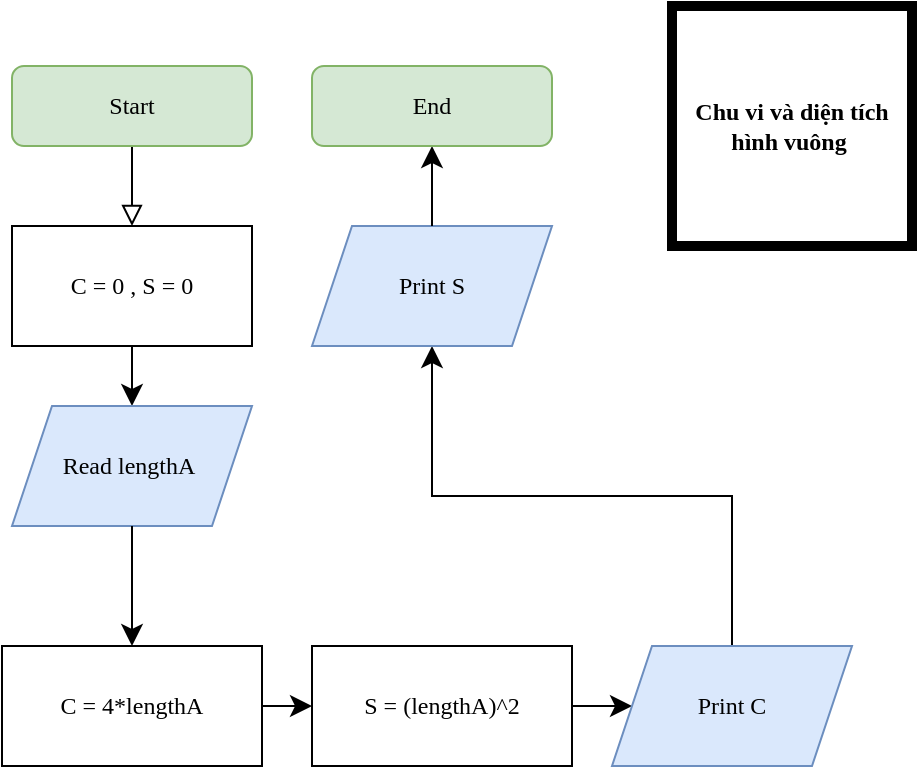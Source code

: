 <mxfile version="24.7.16" pages="4">
  <diagram id="C5RBs43oDa-KdzZeNtuy" name="Hình vuông">
    <mxGraphModel dx="1145" dy="683" grid="1" gridSize="10" guides="1" tooltips="1" connect="1" arrows="1" fold="1" page="1" pageScale="1" pageWidth="827" pageHeight="1169" math="0" shadow="0">
      <root>
        <mxCell id="WIyWlLk6GJQsqaUBKTNV-0" />
        <mxCell id="WIyWlLk6GJQsqaUBKTNV-1" parent="WIyWlLk6GJQsqaUBKTNV-0" />
        <mxCell id="WIyWlLk6GJQsqaUBKTNV-2" value="" style="rounded=0;html=1;jettySize=auto;orthogonalLoop=1;fontSize=11;endArrow=block;endFill=0;endSize=8;strokeWidth=1;shadow=0;labelBackgroundColor=none;edgeStyle=orthogonalEdgeStyle;entryX=0.5;entryY=0;entryDx=0;entryDy=0;exitX=0.5;exitY=1;exitDx=0;exitDy=0;fontFamily=Times New Roman;" parent="WIyWlLk6GJQsqaUBKTNV-1" source="WIyWlLk6GJQsqaUBKTNV-3" edge="1">
          <mxGeometry relative="1" as="geometry">
            <mxPoint x="220" y="180" as="targetPoint" />
            <Array as="points">
              <mxPoint x="220" y="150" />
            </Array>
          </mxGeometry>
        </mxCell>
        <mxCell id="WIyWlLk6GJQsqaUBKTNV-3" value="Start" style="rounded=1;whiteSpace=wrap;html=1;fontSize=12;glass=0;strokeWidth=1;shadow=0;fillColor=#d5e8d4;strokeColor=#82b366;fontFamily=Times New Roman;" parent="WIyWlLk6GJQsqaUBKTNV-1" vertex="1">
          <mxGeometry x="160" y="100" width="120" height="40" as="geometry" />
        </mxCell>
        <mxCell id="S9ej8WcALHhM4anQJPEo-4" value="" style="edgeStyle=none;curved=1;rounded=0;orthogonalLoop=1;jettySize=auto;html=1;fontSize=12;startSize=8;endSize=8;exitX=0.5;exitY=1;exitDx=0;exitDy=0;fontFamily=Times New Roman;" parent="WIyWlLk6GJQsqaUBKTNV-1" edge="1">
          <mxGeometry relative="1" as="geometry">
            <mxPoint x="220" y="240" as="sourcePoint" />
            <mxPoint x="220" y="270" as="targetPoint" />
          </mxGeometry>
        </mxCell>
        <mxCell id="S9ej8WcALHhM4anQJPEo-16" value="Read lengthA&amp;nbsp;" style="shape=parallelogram;perimeter=parallelogramPerimeter;whiteSpace=wrap;html=1;fixedSize=1;fillColor=#dae8fc;strokeColor=#6c8ebf;fontFamily=Times New Roman;" parent="WIyWlLk6GJQsqaUBKTNV-1" vertex="1">
          <mxGeometry x="160" y="270" width="120" height="60" as="geometry" />
        </mxCell>
        <mxCell id="S9ej8WcALHhM4anQJPEo-17" value="C = 0 , S = 0" style="rounded=0;whiteSpace=wrap;html=1;fontFamily=Times New Roman;" parent="WIyWlLk6GJQsqaUBKTNV-1" vertex="1">
          <mxGeometry x="160" y="180" width="120" height="60" as="geometry" />
        </mxCell>
        <mxCell id="S9ej8WcALHhM4anQJPEo-30" value="" style="edgeStyle=orthogonalEdgeStyle;rounded=0;orthogonalLoop=1;jettySize=auto;html=1;fontSize=12;startSize=8;endSize=8;exitX=0.5;exitY=0;exitDx=0;exitDy=0;entryX=0.5;entryY=1;entryDx=0;entryDy=0;fontFamily=Times New Roman;" parent="WIyWlLk6GJQsqaUBKTNV-1" source="S9ej8WcALHhM4anQJPEo-31" target="S9ej8WcALHhM4anQJPEo-29" edge="1">
          <mxGeometry relative="1" as="geometry">
            <mxPoint x="440" y="300" as="sourcePoint" />
            <mxPoint x="510" y="300" as="targetPoint" />
          </mxGeometry>
        </mxCell>
        <mxCell id="S9ej8WcALHhM4anQJPEo-19" value="C = 4*lengthA" style="whiteSpace=wrap;html=1;fontFamily=Times New Roman;" parent="WIyWlLk6GJQsqaUBKTNV-1" vertex="1">
          <mxGeometry x="155" y="390" width="130" height="60" as="geometry" />
        </mxCell>
        <mxCell id="S9ej8WcALHhM4anQJPEo-32" value="" style="edgeStyle=none;curved=1;rounded=0;orthogonalLoop=1;jettySize=auto;html=1;fontSize=12;startSize=8;endSize=8;fontFamily=Times New Roman;" parent="WIyWlLk6GJQsqaUBKTNV-1" source="S9ej8WcALHhM4anQJPEo-24" target="S9ej8WcALHhM4anQJPEo-31" edge="1">
          <mxGeometry relative="1" as="geometry" />
        </mxCell>
        <mxCell id="S9ej8WcALHhM4anQJPEo-24" value="S = (lengthA)^2" style="whiteSpace=wrap;html=1;fontFamily=Times New Roman;" parent="WIyWlLk6GJQsqaUBKTNV-1" vertex="1">
          <mxGeometry x="310" y="390" width="130" height="60" as="geometry" />
        </mxCell>
        <mxCell id="S9ej8WcALHhM4anQJPEo-28" value="" style="edgeStyle=elbowEdgeStyle;elbow=vertical;endArrow=classic;html=1;curved=0;rounded=0;endSize=8;startSize=8;fontSize=12;exitX=1;exitY=0.5;exitDx=0;exitDy=0;entryX=0;entryY=0.5;entryDx=0;entryDy=0;fontFamily=Times New Roman;" parent="WIyWlLk6GJQsqaUBKTNV-1" source="S9ej8WcALHhM4anQJPEo-19" target="S9ej8WcALHhM4anQJPEo-24" edge="1">
          <mxGeometry width="50" height="50" relative="1" as="geometry">
            <mxPoint x="400" y="330" as="sourcePoint" />
            <mxPoint x="490" y="400" as="targetPoint" />
            <Array as="points" />
          </mxGeometry>
        </mxCell>
        <mxCell id="S9ej8WcALHhM4anQJPEo-29" value="Print S" style="shape=parallelogram;perimeter=parallelogramPerimeter;whiteSpace=wrap;html=1;fixedSize=1;fillColor=#dae8fc;strokeColor=#6c8ebf;fontFamily=Times New Roman;" parent="WIyWlLk6GJQsqaUBKTNV-1" vertex="1">
          <mxGeometry x="310" y="180" width="120" height="60" as="geometry" />
        </mxCell>
        <mxCell id="S9ej8WcALHhM4anQJPEo-31" value="Print C" style="shape=parallelogram;perimeter=parallelogramPerimeter;whiteSpace=wrap;html=1;fixedSize=1;fillColor=#dae8fc;strokeColor=#6c8ebf;fontFamily=Times New Roman;" parent="WIyWlLk6GJQsqaUBKTNV-1" vertex="1">
          <mxGeometry x="460" y="390" width="120" height="60" as="geometry" />
        </mxCell>
        <mxCell id="S9ej8WcALHhM4anQJPEo-37" value="" style="edgeStyle=elbowEdgeStyle;elbow=vertical;endArrow=classic;html=1;curved=0;rounded=0;endSize=8;startSize=8;fontSize=12;exitX=0.5;exitY=0;exitDx=0;exitDy=0;entryX=0.5;entryY=1;entryDx=0;entryDy=0;fontFamily=Times New Roman;" parent="WIyWlLk6GJQsqaUBKTNV-1" source="S9ej8WcALHhM4anQJPEo-29" target="S9ej8WcALHhM4anQJPEo-38" edge="1">
          <mxGeometry width="50" height="50" relative="1" as="geometry">
            <mxPoint x="530" y="180" as="sourcePoint" />
            <mxPoint x="650" y="240" as="targetPoint" />
            <Array as="points">
              <mxPoint x="370" y="160" />
              <mxPoint x="670" y="300" />
              <mxPoint x="590" y="240" />
            </Array>
          </mxGeometry>
        </mxCell>
        <mxCell id="S9ej8WcALHhM4anQJPEo-38" value="End" style="rounded=1;whiteSpace=wrap;html=1;fillColor=#d5e8d4;strokeColor=#82b366;fontFamily=Times New Roman;" parent="WIyWlLk6GJQsqaUBKTNV-1" vertex="1">
          <mxGeometry x="310" y="100" width="120" height="40" as="geometry" />
        </mxCell>
        <mxCell id="TjszYa6oZ-P5RtDN8iKi-1" style="edgeStyle=none;curved=1;rounded=0;orthogonalLoop=1;jettySize=auto;html=1;entryX=0.5;entryY=0;entryDx=0;entryDy=0;fontSize=12;startSize=8;endSize=8;fontFamily=Times New Roman;" parent="WIyWlLk6GJQsqaUBKTNV-1" source="S9ej8WcALHhM4anQJPEo-16" target="S9ej8WcALHhM4anQJPEo-19" edge="1">
          <mxGeometry relative="1" as="geometry" />
        </mxCell>
        <mxCell id="JdCYW7acxxyi1XhRC3Rl-0" value="&lt;b&gt;Chu vi và diện tích hình vuông&amp;nbsp;&lt;/b&gt;" style="whiteSpace=wrap;html=1;aspect=fixed;glass=0;strokeWidth=5;fontFamily=Times New Roman;" parent="WIyWlLk6GJQsqaUBKTNV-1" vertex="1">
          <mxGeometry x="490" y="70" width="120" height="120" as="geometry" />
        </mxCell>
      </root>
    </mxGraphModel>
  </diagram>
  <diagram id="CkmeXGhJDjPfsTVK4UaU" name="Hình chữ nhật ">
    <mxGraphModel dx="1394" dy="984" grid="1" gridSize="10" guides="1" tooltips="1" connect="1" arrows="1" fold="1" page="0" pageScale="1" pageWidth="827" pageHeight="1169" math="0" shadow="0">
      <root>
        <mxCell id="0" />
        <mxCell id="1" parent="0" />
        <mxCell id="PtQ8tpznf6EeEg1_2NL6-1" value="" style="rounded=0;html=1;jettySize=auto;orthogonalLoop=1;fontSize=11;endArrow=block;endFill=0;endSize=8;strokeWidth=1;shadow=0;labelBackgroundColor=none;edgeStyle=orthogonalEdgeStyle;entryX=0.5;entryY=0;entryDx=0;entryDy=0;exitX=0.5;exitY=1;exitDx=0;exitDy=0;fontFamily=Times New Roman;" edge="1" parent="1" source="PtQ8tpznf6EeEg1_2NL6-2">
          <mxGeometry relative="1" as="geometry">
            <mxPoint x="40" y="180" as="targetPoint" />
            <Array as="points">
              <mxPoint x="40" y="150" />
            </Array>
          </mxGeometry>
        </mxCell>
        <mxCell id="PtQ8tpznf6EeEg1_2NL6-2" value="Start" style="rounded=1;whiteSpace=wrap;html=1;fontSize=12;glass=0;strokeWidth=1;shadow=0;fillColor=#d5e8d4;strokeColor=#82b366;fontFamily=Times New Roman;" vertex="1" parent="1">
          <mxGeometry x="-20" y="100" width="120" height="40" as="geometry" />
        </mxCell>
        <mxCell id="PtQ8tpznf6EeEg1_2NL6-3" value="" style="edgeStyle=none;curved=1;rounded=0;orthogonalLoop=1;jettySize=auto;html=1;fontSize=12;startSize=8;endSize=8;exitX=0.5;exitY=1;exitDx=0;exitDy=0;fontFamily=Times New Roman;" edge="1" parent="1">
          <mxGeometry relative="1" as="geometry">
            <mxPoint x="40" y="240" as="sourcePoint" />
            <mxPoint x="40" y="270" as="targetPoint" />
          </mxGeometry>
        </mxCell>
        <mxCell id="PtQ8tpznf6EeEg1_2NL6-4" value="Read lengthA,length B" style="shape=parallelogram;perimeter=parallelogramPerimeter;whiteSpace=wrap;html=1;fixedSize=1;fillColor=#dae8fc;strokeColor=#6c8ebf;fontFamily=Times New Roman;" vertex="1" parent="1">
          <mxGeometry x="-80" y="270" width="240" height="60" as="geometry" />
        </mxCell>
        <mxCell id="PtQ8tpznf6EeEg1_2NL6-5" value="C = 0 , S = 0" style="rounded=0;whiteSpace=wrap;html=1;fontFamily=Times New Roman;" vertex="1" parent="1">
          <mxGeometry x="-20" y="180" width="120" height="60" as="geometry" />
        </mxCell>
        <mxCell id="PtQ8tpznf6EeEg1_2NL6-6" value="" style="edgeStyle=none;curved=1;rounded=0;orthogonalLoop=1;jettySize=auto;html=1;fontSize=12;startSize=8;endSize=8;exitX=1;exitY=0.5;exitDx=0;exitDy=0;entryX=0;entryY=0.5;entryDx=0;entryDy=0;fontFamily=Times New Roman;" edge="1" parent="1" source="PtQ8tpznf6EeEg1_2NL6-12" target="PtQ8tpznf6EeEg1_2NL6-11">
          <mxGeometry relative="1" as="geometry">
            <mxPoint x="420" y="300" as="sourcePoint" />
            <mxPoint x="490" y="300" as="targetPoint" />
          </mxGeometry>
        </mxCell>
        <mxCell id="PtQ8tpznf6EeEg1_2NL6-7" value="C = (lengthA + lengthB)*2" style="whiteSpace=wrap;html=1;fontFamily=Times New Roman;" vertex="1" parent="1">
          <mxGeometry x="170" y="100" width="210" height="60" as="geometry" />
        </mxCell>
        <mxCell id="PtQ8tpznf6EeEg1_2NL6-8" value="" style="edgeStyle=none;curved=1;rounded=0;orthogonalLoop=1;jettySize=auto;html=1;fontSize=12;startSize=8;endSize=8;exitX=0.182;exitY=0.943;exitDx=0;exitDy=0;exitPerimeter=0;fontFamily=Times New Roman;" edge="1" parent="1" source="PtQ8tpznf6EeEg1_2NL6-9" target="PtQ8tpznf6EeEg1_2NL6-12">
          <mxGeometry relative="1" as="geometry">
            <mxPoint x="280" y="270" as="sourcePoint" />
          </mxGeometry>
        </mxCell>
        <mxCell id="PtQ8tpznf6EeEg1_2NL6-9" value="S = lengthA * lengthB" style="whiteSpace=wrap;html=1;fontFamily=Times New Roman;" vertex="1" parent="1">
          <mxGeometry x="240" y="210" width="200" height="60" as="geometry" />
        </mxCell>
        <mxCell id="PtQ8tpznf6EeEg1_2NL6-10" value="" style="edgeStyle=elbowEdgeStyle;elbow=vertical;endArrow=classic;html=1;curved=0;rounded=0;endSize=8;startSize=8;fontSize=12;entryX=0.5;entryY=0;entryDx=0;entryDy=0;exitX=0.813;exitY=1.011;exitDx=0;exitDy=0;exitPerimeter=0;fontFamily=Times New Roman;" edge="1" parent="1" source="PtQ8tpznf6EeEg1_2NL6-7" target="PtQ8tpznf6EeEg1_2NL6-9">
          <mxGeometry width="50" height="50" relative="1" as="geometry">
            <mxPoint x="305" y="160" as="sourcePoint" />
            <mxPoint x="450" y="400" as="targetPoint" />
            <Array as="points" />
          </mxGeometry>
        </mxCell>
        <mxCell id="PtQ8tpznf6EeEg1_2NL6-11" value="Print S" style="shape=parallelogram;perimeter=parallelogramPerimeter;whiteSpace=wrap;html=1;fixedSize=1;fillColor=#dae8fc;strokeColor=#6c8ebf;fontFamily=Times New Roman;" vertex="1" parent="1">
          <mxGeometry x="360" y="310" width="120" height="60" as="geometry" />
        </mxCell>
        <mxCell id="PtQ8tpznf6EeEg1_2NL6-12" value="Print C" style="shape=parallelogram;perimeter=parallelogramPerimeter;whiteSpace=wrap;html=1;fixedSize=1;fillColor=#dae8fc;strokeColor=#6c8ebf;fontFamily=Times New Roman;" vertex="1" parent="1">
          <mxGeometry x="215" y="310" width="120" height="60" as="geometry" />
        </mxCell>
        <mxCell id="PtQ8tpznf6EeEg1_2NL6-13" value="" style="edgeStyle=elbowEdgeStyle;elbow=vertical;endArrow=classic;html=1;curved=0;rounded=0;endSize=8;startSize=8;fontSize=12;entryX=0.5;entryY=1;entryDx=0;entryDy=0;exitX=1;exitY=0.5;exitDx=0;exitDy=0;fontFamily=Times New Roman;" edge="1" parent="1" source="PtQ8tpznf6EeEg1_2NL6-11" target="PtQ8tpznf6EeEg1_2NL6-14">
          <mxGeometry width="50" height="50" relative="1" as="geometry">
            <mxPoint x="420" y="310" as="sourcePoint" />
            <mxPoint x="630" y="240" as="targetPoint" />
            <Array as="points">
              <mxPoint x="510" y="340" />
              <mxPoint x="650" y="400" />
              <mxPoint x="650" y="300" />
              <mxPoint x="570" y="240" />
            </Array>
          </mxGeometry>
        </mxCell>
        <mxCell id="PtQ8tpznf6EeEg1_2NL6-14" value="End" style="rounded=1;whiteSpace=wrap;html=1;fillColor=#d5e8d4;strokeColor=#82b366;fontFamily=Times New Roman;" vertex="1" parent="1">
          <mxGeometry x="480" y="230" width="120" height="40" as="geometry" />
        </mxCell>
        <mxCell id="PtQ8tpznf6EeEg1_2NL6-15" style="edgeStyle=orthogonalEdgeStyle;rounded=0;orthogonalLoop=1;jettySize=auto;html=1;fontSize=12;startSize=8;endSize=8;entryX=0.143;entryY=0.98;entryDx=0;entryDy=0;entryPerimeter=0;fontFamily=Times New Roman;" edge="1" parent="1" source="PtQ8tpznf6EeEg1_2NL6-4" target="PtQ8tpznf6EeEg1_2NL6-7">
          <mxGeometry relative="1" as="geometry">
            <mxPoint x="130" y="300" as="sourcePoint" />
            <mxPoint x="220" y="160" as="targetPoint" />
            <Array as="points">
              <mxPoint x="200" y="300" />
            </Array>
          </mxGeometry>
        </mxCell>
        <mxCell id="XzOuNDTHLpV3hvF-IXS2-1" value="&lt;span style=&quot;background-color: rgb(251, 251, 251);&quot;&gt;&lt;b&gt;Chu vi và diện tích hình chữ nhật&amp;nbsp;&lt;/b&gt;&lt;/span&gt;" style="rounded=0;whiteSpace=wrap;html=1;strokeWidth=5;fontFamily=Times New Roman;" vertex="1" parent="1">
          <mxGeometry x="90" y="-30" width="250" height="90" as="geometry" />
        </mxCell>
      </root>
    </mxGraphModel>
  </diagram>
  <diagram id="I1GUKeVkLxmEh_YR0p9K" name="Hình tròn">
    <mxGraphModel dx="1270" dy="511" grid="1" gridSize="10" guides="1" tooltips="1" connect="1" arrows="1" fold="1" page="0" pageScale="1" pageWidth="827" pageHeight="1169" math="0" shadow="0">
      <root>
        <mxCell id="0" />
        <mxCell id="1" parent="0" />
        <mxCell id="YYOsLIBthQzeCjE6ZgT5-1" value="" style="rounded=0;html=1;jettySize=auto;orthogonalLoop=1;fontSize=11;endArrow=block;endFill=0;endSize=8;strokeWidth=1;shadow=0;labelBackgroundColor=none;edgeStyle=orthogonalEdgeStyle;entryX=0.5;entryY=0;entryDx=0;entryDy=0;exitX=0.5;exitY=1;exitDx=0;exitDy=0;fontFamily=Times New Roman;" edge="1" parent="1" source="YYOsLIBthQzeCjE6ZgT5-2">
          <mxGeometry relative="1" as="geometry">
            <mxPoint x="40" y="180" as="targetPoint" />
            <Array as="points">
              <mxPoint x="40" y="150" />
            </Array>
          </mxGeometry>
        </mxCell>
        <mxCell id="YYOsLIBthQzeCjE6ZgT5-2" value="Start" style="rounded=1;whiteSpace=wrap;html=1;fontSize=12;glass=0;strokeWidth=1;shadow=0;fillColor=#d5e8d4;strokeColor=#82b366;fontFamily=Times New Roman;" vertex="1" parent="1">
          <mxGeometry x="-20" y="100" width="120" height="40" as="geometry" />
        </mxCell>
        <mxCell id="YYOsLIBthQzeCjE6ZgT5-3" value="" style="edgeStyle=none;curved=1;rounded=0;orthogonalLoop=1;jettySize=auto;html=1;fontSize=12;startSize=8;endSize=8;exitX=0.5;exitY=1;exitDx=0;exitDy=0;fontFamily=Times New Roman;" edge="1" parent="1">
          <mxGeometry relative="1" as="geometry">
            <mxPoint x="40" y="240" as="sourcePoint" />
            <mxPoint x="40" y="270" as="targetPoint" />
          </mxGeometry>
        </mxCell>
        <mxCell id="YYOsLIBthQzeCjE6ZgT5-17" value="" style="edgeStyle=none;curved=1;rounded=0;orthogonalLoop=1;jettySize=auto;html=1;fontSize=12;startSize=8;endSize=8;fontFamily=Times New Roman;" edge="1" parent="1" source="YYOsLIBthQzeCjE6ZgT5-4" target="YYOsLIBthQzeCjE6ZgT5-16">
          <mxGeometry relative="1" as="geometry" />
        </mxCell>
        <mxCell id="YYOsLIBthQzeCjE6ZgT5-4" value="Read Radius" style="shape=parallelogram;perimeter=parallelogramPerimeter;whiteSpace=wrap;html=1;fixedSize=1;fillColor=#dae8fc;strokeColor=#6c8ebf;fontFamily=Times New Roman;" vertex="1" parent="1">
          <mxGeometry x="-80" y="270" width="240" height="60" as="geometry" />
        </mxCell>
        <mxCell id="YYOsLIBthQzeCjE6ZgT5-5" value="C = 0 , S = 0" style="rounded=0;whiteSpace=wrap;html=1;fontFamily=Times New Roman;" vertex="1" parent="1">
          <mxGeometry x="-20" y="180" width="120" height="60" as="geometry" />
        </mxCell>
        <mxCell id="YYOsLIBthQzeCjE6ZgT5-6" value="" style="edgeStyle=none;curved=1;rounded=0;orthogonalLoop=1;jettySize=auto;html=1;fontSize=12;startSize=8;endSize=8;exitX=1;exitY=0.5;exitDx=0;exitDy=0;entryX=0;entryY=0.5;entryDx=0;entryDy=0;fontFamily=Times New Roman;" edge="1" parent="1" source="YYOsLIBthQzeCjE6ZgT5-12" target="YYOsLIBthQzeCjE6ZgT5-11">
          <mxGeometry relative="1" as="geometry">
            <mxPoint x="390" y="280" as="sourcePoint" />
            <mxPoint x="460" y="280" as="targetPoint" />
          </mxGeometry>
        </mxCell>
        <mxCell id="YYOsLIBthQzeCjE6ZgT5-7" value="C = 2 * PI * Radius" style="whiteSpace=wrap;html=1;fontFamily=Times New Roman;" vertex="1" parent="1">
          <mxGeometry x="200" y="360" width="210" height="60" as="geometry" />
        </mxCell>
        <mxCell id="YYOsLIBthQzeCjE6ZgT5-8" value="" style="edgeStyle=none;curved=1;rounded=0;orthogonalLoop=1;jettySize=auto;html=1;fontSize=12;startSize=8;endSize=8;exitX=0.182;exitY=0.943;exitDx=0;exitDy=0;exitPerimeter=0;fontFamily=Times New Roman;" edge="1" parent="1" source="YYOsLIBthQzeCjE6ZgT5-9" target="YYOsLIBthQzeCjE6ZgT5-12">
          <mxGeometry relative="1" as="geometry">
            <mxPoint x="250" y="250" as="sourcePoint" />
          </mxGeometry>
        </mxCell>
        <mxCell id="YYOsLIBthQzeCjE6ZgT5-9" value="S = PI * (Radius)^2" style="whiteSpace=wrap;html=1;fontFamily=Times New Roman;" vertex="1" parent="1">
          <mxGeometry x="200" y="260" width="210" height="60" as="geometry" />
        </mxCell>
        <mxCell id="YYOsLIBthQzeCjE6ZgT5-10" value="" style="edgeStyle=elbowEdgeStyle;elbow=vertical;endArrow=classic;html=1;curved=0;rounded=0;endSize=8;startSize=8;fontSize=12;exitX=0.5;exitY=0;exitDx=0;exitDy=0;entryX=0.5;entryY=1;entryDx=0;entryDy=0;fontFamily=Times New Roman;" edge="1" parent="1" source="YYOsLIBthQzeCjE6ZgT5-7" target="YYOsLIBthQzeCjE6ZgT5-9">
          <mxGeometry width="50" height="50" relative="1" as="geometry">
            <mxPoint x="300" y="360" as="sourcePoint" />
            <mxPoint x="300" y="320" as="targetPoint" />
            <Array as="points" />
          </mxGeometry>
        </mxCell>
        <mxCell id="YYOsLIBthQzeCjE6ZgT5-11" value="Print S" style="shape=parallelogram;perimeter=parallelogramPerimeter;whiteSpace=wrap;html=1;fixedSize=1;fillColor=#dae8fc;strokeColor=#6c8ebf;fontFamily=Times New Roman;" vertex="1" parent="1">
          <mxGeometry x="320" y="170" width="120" height="60" as="geometry" />
        </mxCell>
        <mxCell id="YYOsLIBthQzeCjE6ZgT5-12" value="Print C" style="shape=parallelogram;perimeter=parallelogramPerimeter;whiteSpace=wrap;html=1;fixedSize=1;fillColor=#dae8fc;strokeColor=#6c8ebf;fontFamily=Times New Roman;" vertex="1" parent="1">
          <mxGeometry x="180" y="170" width="120" height="60" as="geometry" />
        </mxCell>
        <mxCell id="YYOsLIBthQzeCjE6ZgT5-13" value="" style="edgeStyle=elbowEdgeStyle;elbow=vertical;endArrow=classic;html=1;curved=0;rounded=0;endSize=8;startSize=8;fontSize=12;entryX=1;entryY=0.5;entryDx=0;entryDy=0;exitX=0.5;exitY=0;exitDx=0;exitDy=0;fontFamily=Times New Roman;" edge="1" parent="1" source="YYOsLIBthQzeCjE6ZgT5-11" target="YYOsLIBthQzeCjE6ZgT5-14">
          <mxGeometry width="50" height="50" relative="1" as="geometry">
            <mxPoint x="390" y="290" as="sourcePoint" />
            <mxPoint x="600" y="220" as="targetPoint" />
            <Array as="points">
              <mxPoint x="380" y="120" />
              <mxPoint x="620" y="380" />
              <mxPoint x="620" y="280" />
              <mxPoint x="540" y="220" />
            </Array>
          </mxGeometry>
        </mxCell>
        <mxCell id="YYOsLIBthQzeCjE6ZgT5-14" value="End" style="rounded=1;whiteSpace=wrap;html=1;fillColor=#d5e8d4;strokeColor=#82b366;fontFamily=Times New Roman;" vertex="1" parent="1">
          <mxGeometry x="200" y="100" width="120" height="40" as="geometry" />
        </mxCell>
        <mxCell id="YYOsLIBthQzeCjE6ZgT5-15" style="edgeStyle=orthogonalEdgeStyle;rounded=0;orthogonalLoop=1;jettySize=auto;html=1;fontSize=12;startSize=8;endSize=8;exitX=1;exitY=0.5;exitDx=0;exitDy=0;entryX=0;entryY=0.5;entryDx=0;entryDy=0;fontFamily=Times New Roman;" edge="1" parent="1" source="YYOsLIBthQzeCjE6ZgT5-16" target="YYOsLIBthQzeCjE6ZgT5-7">
          <mxGeometry relative="1" as="geometry">
            <mxPoint x="130" y="300" as="sourcePoint" />
            <mxPoint x="220" y="390" as="targetPoint" />
            <Array as="points" />
          </mxGeometry>
        </mxCell>
        <mxCell id="YYOsLIBthQzeCjE6ZgT5-16" value="PI = 3,14" style="whiteSpace=wrap;html=1;fontFamily=Times New Roman;" vertex="1" parent="1">
          <mxGeometry x="-20" y="360" width="120" height="60" as="geometry" />
        </mxCell>
        <mxCell id="9NaL2qLa0Awoo15Skt6z-1" value="&lt;span style=&quot;background-color: rgb(251, 251, 251);&quot;&gt;&lt;b&gt;Chu vi và diện tích hình tròn&lt;/b&gt;&lt;/span&gt;" style="ellipse;whiteSpace=wrap;html=1;aspect=fixed;strokeWidth=5;fontFamily=Times New Roman;" vertex="1" parent="1">
          <mxGeometry x="480" y="120" width="120" height="120" as="geometry" />
        </mxCell>
      </root>
    </mxGraphModel>
  </diagram>
  <diagram id="NKlAEnYSD00BTU1nRadv" name="Hình tam giác ">
    <mxGraphModel dx="1336" dy="409" grid="1" gridSize="10" guides="1" tooltips="1" connect="1" arrows="1" fold="1" page="0" pageScale="1" pageWidth="827" pageHeight="1169" math="0" shadow="0">
      <root>
        <mxCell id="0" />
        <mxCell id="1" parent="0" />
        <mxCell id="c8R-OIcYTjZ3dRoREqJj-1" value="" style="rounded=0;html=1;jettySize=auto;orthogonalLoop=1;fontSize=11;endArrow=block;endFill=0;endSize=8;strokeWidth=1;shadow=0;labelBackgroundColor=none;edgeStyle=orthogonalEdgeStyle;entryX=0.5;entryY=0;entryDx=0;entryDy=0;exitX=0.5;exitY=1;exitDx=0;exitDy=0;fontFamily=Times New Roman;" edge="1" parent="1" source="c8R-OIcYTjZ3dRoREqJj-2">
          <mxGeometry relative="1" as="geometry">
            <mxPoint x="40" y="180" as="targetPoint" />
            <Array as="points">
              <mxPoint x="40" y="150" />
            </Array>
          </mxGeometry>
        </mxCell>
        <mxCell id="c8R-OIcYTjZ3dRoREqJj-2" value="Start" style="rounded=1;whiteSpace=wrap;html=1;fontSize=12;glass=0;strokeWidth=1;shadow=0;fillColor=#d5e8d4;strokeColor=#82b366;fontFamily=Times New Roman;" vertex="1" parent="1">
          <mxGeometry x="-20" y="100" width="120" height="40" as="geometry" />
        </mxCell>
        <mxCell id="c8R-OIcYTjZ3dRoREqJj-3" value="" style="edgeStyle=none;curved=1;rounded=0;orthogonalLoop=1;jettySize=auto;html=1;fontSize=12;startSize=8;endSize=8;exitX=0.5;exitY=1;exitDx=0;exitDy=0;fontFamily=Times New Roman;" edge="1" parent="1">
          <mxGeometry relative="1" as="geometry">
            <mxPoint x="40" y="240" as="sourcePoint" />
            <mxPoint x="40" y="270" as="targetPoint" />
          </mxGeometry>
        </mxCell>
        <mxCell id="c8R-OIcYTjZ3dRoREqJj-4" value="Read a,b,c" style="shape=parallelogram;perimeter=parallelogramPerimeter;whiteSpace=wrap;html=1;fixedSize=1;fillColor=#dae8fc;strokeColor=#6c8ebf;fontFamily=Times New Roman;" vertex="1" parent="1">
          <mxGeometry x="-80" y="270" width="240" height="60" as="geometry" />
        </mxCell>
        <mxCell id="c8R-OIcYTjZ3dRoREqJj-5" value="C = 0 , S = 0" style="rounded=0;whiteSpace=wrap;html=1;fontFamily=Times New Roman;" vertex="1" parent="1">
          <mxGeometry x="-20" y="180" width="120" height="60" as="geometry" />
        </mxCell>
        <mxCell id="c8R-OIcYTjZ3dRoREqJj-6" value="" style="edgeStyle=none;curved=1;rounded=0;orthogonalLoop=1;jettySize=auto;html=1;fontSize=12;startSize=8;endSize=8;exitX=1;exitY=0.5;exitDx=0;exitDy=0;entryX=0;entryY=0.5;entryDx=0;entryDy=0;fontFamily=Times New Roman;" edge="1" parent="1" source="c8R-OIcYTjZ3dRoREqJj-12" target="c8R-OIcYTjZ3dRoREqJj-11">
          <mxGeometry relative="1" as="geometry">
            <mxPoint x="420" y="360" as="sourcePoint" />
            <mxPoint x="490" y="360" as="targetPoint" />
          </mxGeometry>
        </mxCell>
        <mxCell id="c8R-OIcYTjZ3dRoREqJj-20" value="" style="edgeStyle=none;curved=1;rounded=0;orthogonalLoop=1;jettySize=auto;html=1;fontSize=12;startSize=8;endSize=8;fontFamily=Times New Roman;" edge="1" parent="1" source="c8R-OIcYTjZ3dRoREqJj-7" target="c8R-OIcYTjZ3dRoREqJj-19">
          <mxGeometry relative="1" as="geometry" />
        </mxCell>
        <mxCell id="c8R-OIcYTjZ3dRoREqJj-7" value="C = a + b +c" style="whiteSpace=wrap;html=1;fontFamily=Times New Roman;" vertex="1" parent="1">
          <mxGeometry x="130" y="100" width="210" height="60" as="geometry" />
        </mxCell>
        <mxCell id="c8R-OIcYTjZ3dRoREqJj-8" value="" style="edgeStyle=orthogonalEdgeStyle;rounded=0;orthogonalLoop=1;jettySize=auto;html=1;fontSize=12;startSize=8;endSize=8;exitX=0.5;exitY=1;exitDx=0;exitDy=0;entryX=0.5;entryY=0;entryDx=0;entryDy=0;fontFamily=Times New Roman;" edge="1" parent="1" source="c8R-OIcYTjZ3dRoREqJj-9" target="c8R-OIcYTjZ3dRoREqJj-12">
          <mxGeometry relative="1" as="geometry">
            <mxPoint x="280" y="270" as="sourcePoint" />
          </mxGeometry>
        </mxCell>
        <mxCell id="c8R-OIcYTjZ3dRoREqJj-9" value="&lt;font&gt;S = sqrt(P*(P-a)*(P-b)*(P-c))&lt;/font&gt;" style="whiteSpace=wrap;html=1;align=center;fontFamily=Times New Roman;" vertex="1" parent="1">
          <mxGeometry x="310" y="210" width="220" height="60" as="geometry" />
        </mxCell>
        <mxCell id="c8R-OIcYTjZ3dRoREqJj-10" value="" style="edgeStyle=elbowEdgeStyle;elbow=vertical;endArrow=classic;html=1;curved=0;rounded=0;endSize=8;startSize=8;fontSize=12;entryX=0.35;entryY=0.001;entryDx=0;entryDy=0;entryPerimeter=0;fontFamily=Times New Roman;" edge="1" parent="1">
          <mxGeometry width="50" height="50" relative="1" as="geometry">
            <mxPoint x="419.5" y="159.94" as="sourcePoint" />
            <mxPoint x="419.5" y="210.0" as="targetPoint" />
            <Array as="points">
              <mxPoint x="439.5" y="184.94" />
            </Array>
          </mxGeometry>
        </mxCell>
        <mxCell id="c8R-OIcYTjZ3dRoREqJj-11" value="Print S" style="shape=parallelogram;perimeter=parallelogramPerimeter;whiteSpace=wrap;html=1;fixedSize=1;fillColor=#dae8fc;strokeColor=#6c8ebf;fontFamily=Times New Roman;" vertex="1" parent="1">
          <mxGeometry x="380" y="320" width="120" height="60" as="geometry" />
        </mxCell>
        <mxCell id="c8R-OIcYTjZ3dRoREqJj-12" value="Print C" style="shape=parallelogram;perimeter=parallelogramPerimeter;whiteSpace=wrap;html=1;fixedSize=1;fillColor=#dae8fc;strokeColor=#6c8ebf;fontFamily=Times New Roman;" vertex="1" parent="1">
          <mxGeometry x="240" y="320" width="120" height="60" as="geometry" />
        </mxCell>
        <mxCell id="c8R-OIcYTjZ3dRoREqJj-13" value="" style="edgeStyle=elbowEdgeStyle;elbow=vertical;endArrow=classic;html=1;curved=0;rounded=0;endSize=8;startSize=8;fontSize=12;entryX=1;entryY=0.5;entryDx=0;entryDy=0;exitX=1;exitY=0.5;exitDx=0;exitDy=0;fontFamily=Times New Roman;" edge="1" parent="1" source="c8R-OIcYTjZ3dRoREqJj-11" target="c8R-OIcYTjZ3dRoREqJj-14">
          <mxGeometry width="50" height="50" relative="1" as="geometry">
            <mxPoint x="420" y="370" as="sourcePoint" />
            <mxPoint x="630" y="300" as="targetPoint" />
            <Array as="points">
              <mxPoint x="510" y="390" />
              <mxPoint x="650" y="460" />
              <mxPoint x="220" y="460" />
              <mxPoint x="650" y="360" />
              <mxPoint x="570" y="300" />
            </Array>
          </mxGeometry>
        </mxCell>
        <mxCell id="c8R-OIcYTjZ3dRoREqJj-14" value="End" style="rounded=1;whiteSpace=wrap;html=1;fillColor=#d5e8d4;strokeColor=#82b366;fontFamily=Times New Roman;" vertex="1" parent="1">
          <mxGeometry x="230" y="400" width="120" height="40" as="geometry" />
        </mxCell>
        <mxCell id="c8R-OIcYTjZ3dRoREqJj-15" style="edgeStyle=orthogonalEdgeStyle;rounded=0;orthogonalLoop=1;jettySize=auto;html=1;fontSize=12;startSize=8;endSize=8;fontFamily=Times New Roman;" edge="1" parent="1" source="c8R-OIcYTjZ3dRoREqJj-4">
          <mxGeometry relative="1" as="geometry">
            <mxPoint x="130" y="300" as="sourcePoint" />
            <mxPoint x="200" y="159" as="targetPoint" />
            <Array as="points">
              <mxPoint x="200" y="300" />
            </Array>
          </mxGeometry>
        </mxCell>
        <mxCell id="c8R-OIcYTjZ3dRoREqJj-19" value="P = C/2" style="whiteSpace=wrap;html=1;fontFamily=Times New Roman;" vertex="1" parent="1">
          <mxGeometry x="360" y="100" width="120" height="60" as="geometry" />
        </mxCell>
        <mxCell id="ktrJP1tQ-Y1Cdybs_-cg-1" value="&lt;b style=&quot;font-family: &amp;quot;Times New Roman&amp;quot;;&quot;&gt;Chu vi và diện tích hình tròn&lt;/b&gt;" style="triangle;whiteSpace=wrap;html=1;align=left;strokeWidth=5;" vertex="1" parent="1">
          <mxGeometry x="-60" y="360" width="230" height="160" as="geometry" />
        </mxCell>
      </root>
    </mxGraphModel>
  </diagram>
</mxfile>
